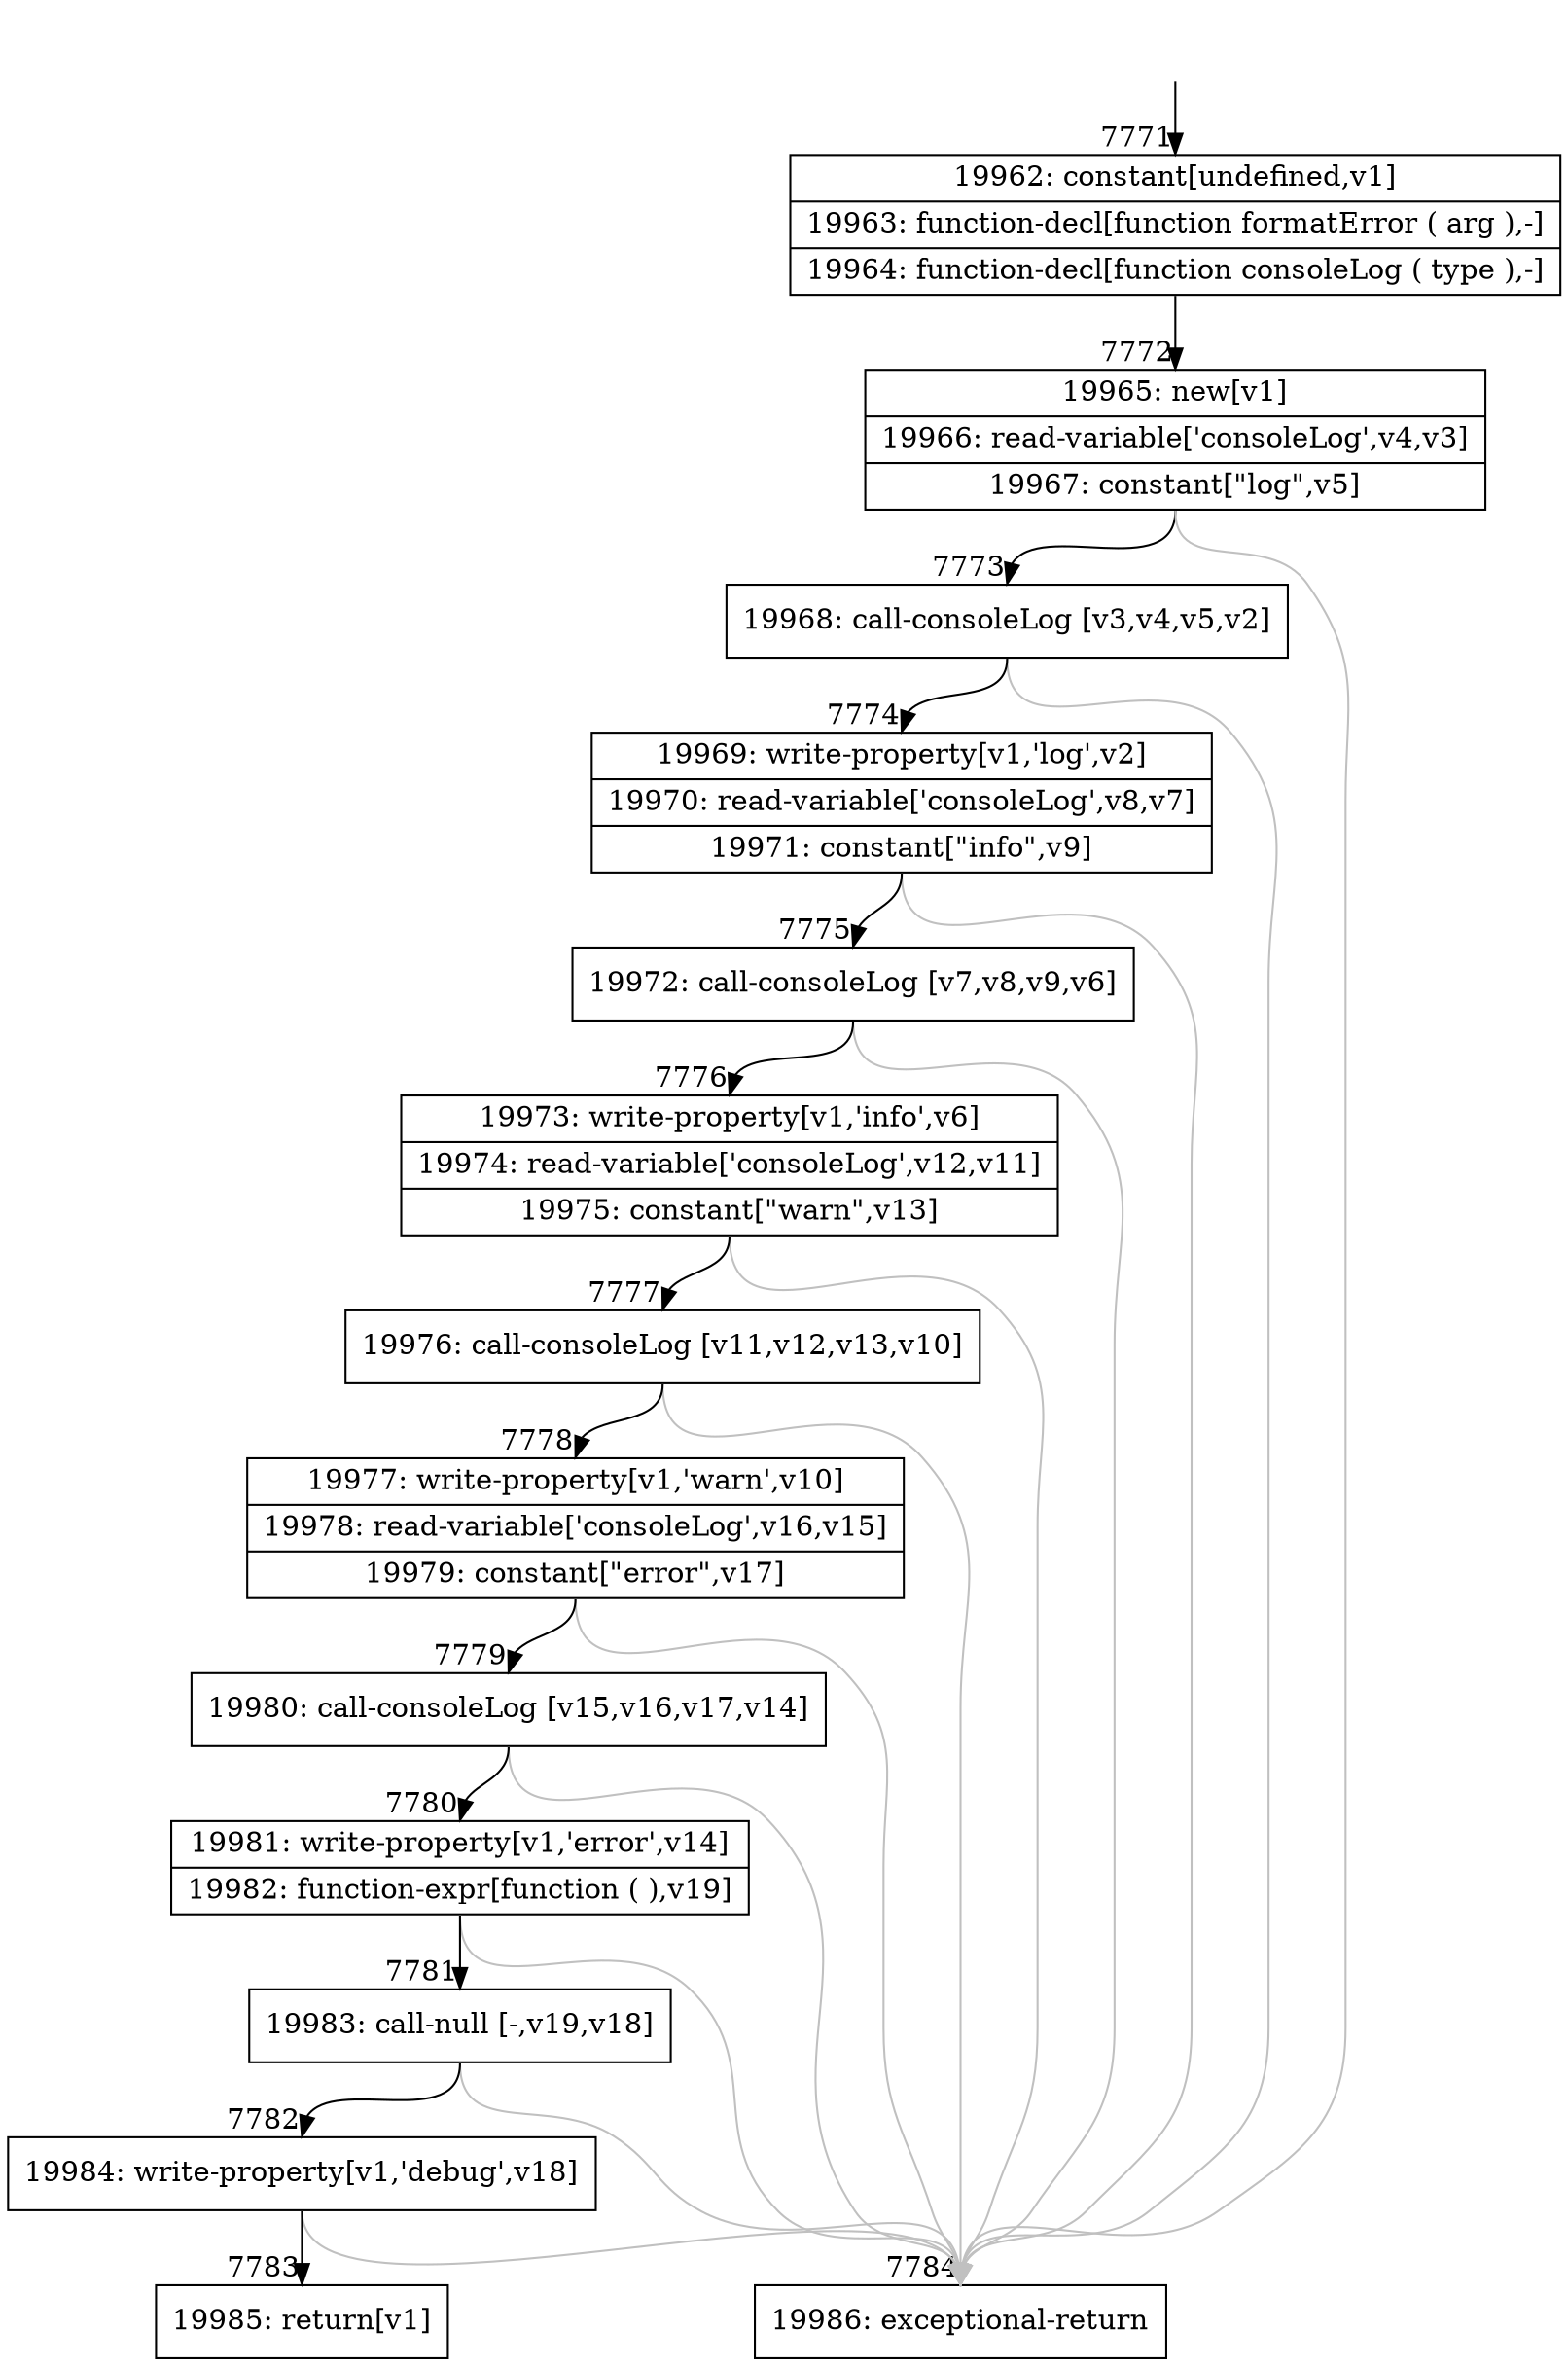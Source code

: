 digraph {
rankdir="TD"
BB_entry572[shape=none,label=""];
BB_entry572 -> BB7771 [tailport=s, headport=n, headlabel="    7771"]
BB7771 [shape=record label="{19962: constant[undefined,v1]|19963: function-decl[function formatError ( arg ),-]|19964: function-decl[function consoleLog ( type ),-]}" ] 
BB7771 -> BB7772 [tailport=s, headport=n, headlabel="      7772"]
BB7772 [shape=record label="{19965: new[v1]|19966: read-variable['consoleLog',v4,v3]|19967: constant[\"log\",v5]}" ] 
BB7772 -> BB7773 [tailport=s, headport=n, headlabel="      7773"]
BB7772 -> BB7784 [tailport=s, headport=n, color=gray, headlabel="      7784"]
BB7773 [shape=record label="{19968: call-consoleLog [v3,v4,v5,v2]}" ] 
BB7773 -> BB7774 [tailport=s, headport=n, headlabel="      7774"]
BB7773 -> BB7784 [tailport=s, headport=n, color=gray]
BB7774 [shape=record label="{19969: write-property[v1,'log',v2]|19970: read-variable['consoleLog',v8,v7]|19971: constant[\"info\",v9]}" ] 
BB7774 -> BB7775 [tailport=s, headport=n, headlabel="      7775"]
BB7774 -> BB7784 [tailport=s, headport=n, color=gray]
BB7775 [shape=record label="{19972: call-consoleLog [v7,v8,v9,v6]}" ] 
BB7775 -> BB7776 [tailport=s, headport=n, headlabel="      7776"]
BB7775 -> BB7784 [tailport=s, headport=n, color=gray]
BB7776 [shape=record label="{19973: write-property[v1,'info',v6]|19974: read-variable['consoleLog',v12,v11]|19975: constant[\"warn\",v13]}" ] 
BB7776 -> BB7777 [tailport=s, headport=n, headlabel="      7777"]
BB7776 -> BB7784 [tailport=s, headport=n, color=gray]
BB7777 [shape=record label="{19976: call-consoleLog [v11,v12,v13,v10]}" ] 
BB7777 -> BB7778 [tailport=s, headport=n, headlabel="      7778"]
BB7777 -> BB7784 [tailport=s, headport=n, color=gray]
BB7778 [shape=record label="{19977: write-property[v1,'warn',v10]|19978: read-variable['consoleLog',v16,v15]|19979: constant[\"error\",v17]}" ] 
BB7778 -> BB7779 [tailport=s, headport=n, headlabel="      7779"]
BB7778 -> BB7784 [tailport=s, headport=n, color=gray]
BB7779 [shape=record label="{19980: call-consoleLog [v15,v16,v17,v14]}" ] 
BB7779 -> BB7780 [tailport=s, headport=n, headlabel="      7780"]
BB7779 -> BB7784 [tailport=s, headport=n, color=gray]
BB7780 [shape=record label="{19981: write-property[v1,'error',v14]|19982: function-expr[function ( ),v19]}" ] 
BB7780 -> BB7781 [tailport=s, headport=n, headlabel="      7781"]
BB7780 -> BB7784 [tailport=s, headport=n, color=gray]
BB7781 [shape=record label="{19983: call-null [-,v19,v18]}" ] 
BB7781 -> BB7782 [tailport=s, headport=n, headlabel="      7782"]
BB7781 -> BB7784 [tailport=s, headport=n, color=gray]
BB7782 [shape=record label="{19984: write-property[v1,'debug',v18]}" ] 
BB7782 -> BB7783 [tailport=s, headport=n, headlabel="      7783"]
BB7782 -> BB7784 [tailport=s, headport=n, color=gray]
BB7783 [shape=record label="{19985: return[v1]}" ] 
BB7784 [shape=record label="{19986: exceptional-return}" ] 
//#$~ 12339
}
